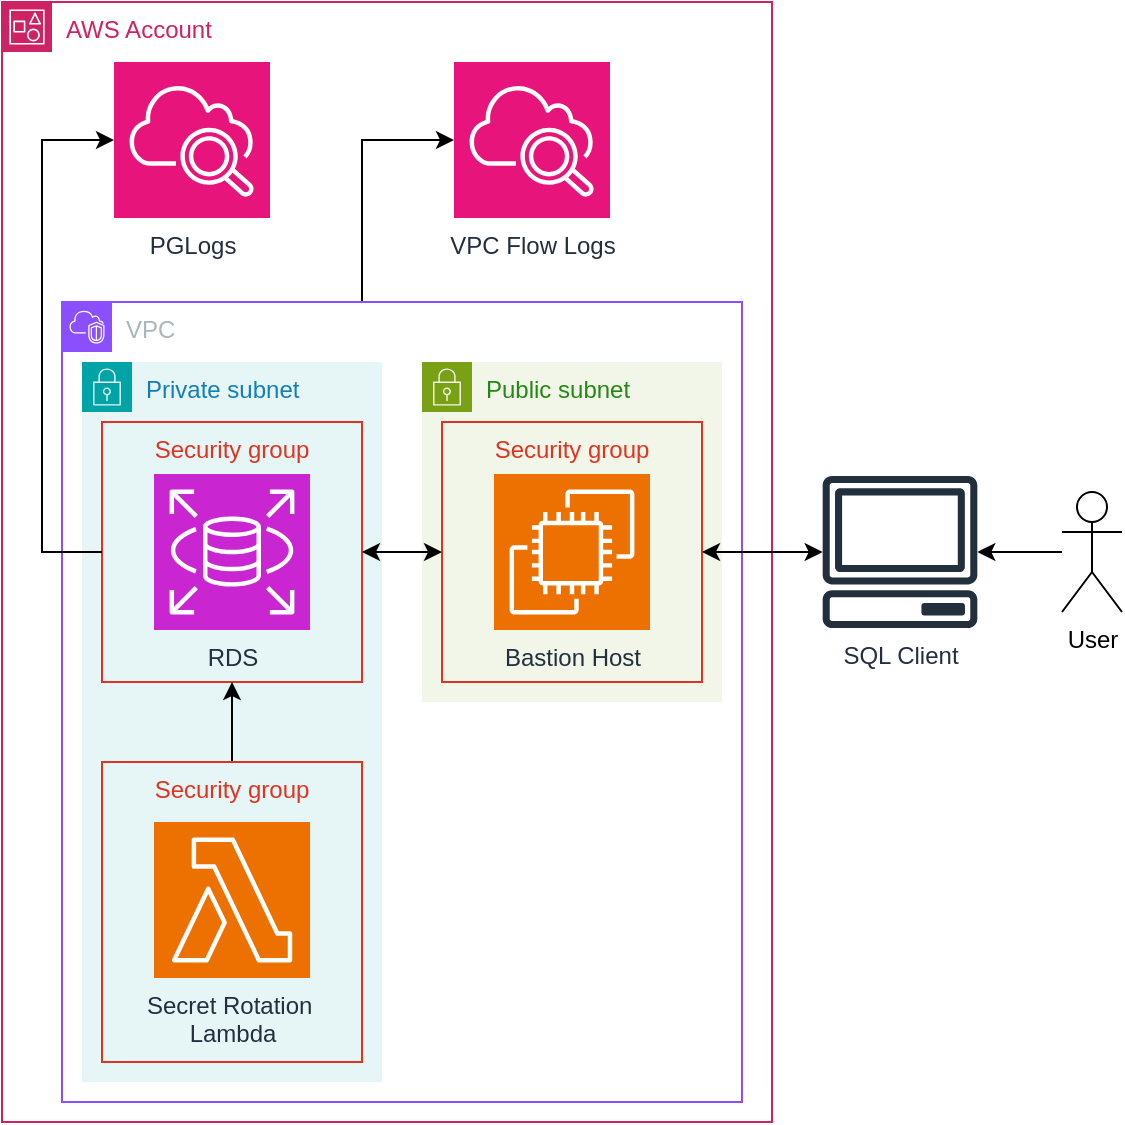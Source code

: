 <mxfile version="24.6.4" type="device">
  <diagram name="Page-1" id="5w7pE6e7P3Jpi4yHS1Fw">
    <mxGraphModel dx="1010" dy="647" grid="1" gridSize="10" guides="1" tooltips="1" connect="1" arrows="1" fold="1" page="1" pageScale="1" pageWidth="850" pageHeight="1100" math="0" shadow="0">
      <root>
        <mxCell id="0" />
        <mxCell id="1" parent="0" />
        <mxCell id="rDWo46AAwwMIu8RIhDYh-1" value="AWS Account" style="points=[[0,0],[0.25,0],[0.5,0],[0.75,0],[1,0],[1,0.25],[1,0.5],[1,0.75],[1,1],[0.75,1],[0.5,1],[0.25,1],[0,1],[0,0.75],[0,0.5],[0,0.25]];outlineConnect=0;gradientColor=none;html=1;whiteSpace=wrap;fontSize=12;fontStyle=0;container=1;pointerEvents=0;collapsible=0;recursiveResize=0;shape=mxgraph.aws4.group;grIcon=mxgraph.aws4.group_account;strokeColor=#CD2264;fillColor=none;verticalAlign=top;align=left;spacingLeft=30;fontColor=#CD2264;dashed=0;" vertex="1" parent="1">
          <mxGeometry x="40" y="70" width="385" height="560" as="geometry" />
        </mxCell>
        <mxCell id="rDWo46AAwwMIu8RIhDYh-27" style="edgeStyle=orthogonalEdgeStyle;rounded=0;orthogonalLoop=1;jettySize=auto;html=1;" edge="1" parent="rDWo46AAwwMIu8RIhDYh-1" source="rDWo46AAwwMIu8RIhDYh-2" target="rDWo46AAwwMIu8RIhDYh-23">
          <mxGeometry relative="1" as="geometry">
            <Array as="points">
              <mxPoint x="180" y="69" />
            </Array>
          </mxGeometry>
        </mxCell>
        <mxCell id="rDWo46AAwwMIu8RIhDYh-2" value="VPC" style="points=[[0,0],[0.25,0],[0.5,0],[0.75,0],[1,0],[1,0.25],[1,0.5],[1,0.75],[1,1],[0.75,1],[0.5,1],[0.25,1],[0,1],[0,0.75],[0,0.5],[0,0.25]];outlineConnect=0;gradientColor=none;html=1;whiteSpace=wrap;fontSize=12;fontStyle=0;container=1;pointerEvents=0;collapsible=0;recursiveResize=0;shape=mxgraph.aws4.group;grIcon=mxgraph.aws4.group_vpc2;strokeColor=#8C4FFF;fillColor=none;verticalAlign=top;align=left;spacingLeft=30;fontColor=#AAB7B8;dashed=0;" vertex="1" parent="rDWo46AAwwMIu8RIhDYh-1">
          <mxGeometry x="30" y="150" width="340" height="400" as="geometry" />
        </mxCell>
        <mxCell id="rDWo46AAwwMIu8RIhDYh-3" value="Private subnet" style="points=[[0,0],[0.25,0],[0.5,0],[0.75,0],[1,0],[1,0.25],[1,0.5],[1,0.75],[1,1],[0.75,1],[0.5,1],[0.25,1],[0,1],[0,0.75],[0,0.5],[0,0.25]];outlineConnect=0;gradientColor=none;html=1;whiteSpace=wrap;fontSize=12;fontStyle=0;container=1;pointerEvents=0;collapsible=0;recursiveResize=0;shape=mxgraph.aws4.group;grIcon=mxgraph.aws4.group_security_group;grStroke=0;strokeColor=#00A4A6;fillColor=#E6F6F7;verticalAlign=top;align=left;spacingLeft=30;fontColor=#147EBA;dashed=0;" vertex="1" parent="rDWo46AAwwMIu8RIhDYh-2">
          <mxGeometry x="10" y="30" width="150" height="360" as="geometry" />
        </mxCell>
        <mxCell id="rDWo46AAwwMIu8RIhDYh-4" value="RDS" style="sketch=0;points=[[0,0,0],[0.25,0,0],[0.5,0,0],[0.75,0,0],[1,0,0],[0,1,0],[0.25,1,0],[0.5,1,0],[0.75,1,0],[1,1,0],[0,0.25,0],[0,0.5,0],[0,0.75,0],[1,0.25,0],[1,0.5,0],[1,0.75,0]];outlineConnect=0;fontColor=#232F3E;fillColor=#C925D1;strokeColor=#ffffff;dashed=0;verticalLabelPosition=bottom;verticalAlign=top;align=center;html=1;fontSize=12;fontStyle=0;aspect=fixed;shape=mxgraph.aws4.resourceIcon;resIcon=mxgraph.aws4.rds;" vertex="1" parent="rDWo46AAwwMIu8RIhDYh-3">
          <mxGeometry x="36" y="56" width="78" height="78" as="geometry" />
        </mxCell>
        <mxCell id="rDWo46AAwwMIu8RIhDYh-5" value="Security group" style="fillColor=none;strokeColor=#DD3522;verticalAlign=top;fontStyle=0;fontColor=#DD3522;whiteSpace=wrap;html=1;" vertex="1" parent="rDWo46AAwwMIu8RIhDYh-3">
          <mxGeometry x="10" y="30" width="130" height="130" as="geometry" />
        </mxCell>
        <mxCell id="rDWo46AAwwMIu8RIhDYh-13" style="edgeStyle=orthogonalEdgeStyle;rounded=0;orthogonalLoop=1;jettySize=auto;html=1;startArrow=none;startFill=0;" edge="1" parent="rDWo46AAwwMIu8RIhDYh-3" source="rDWo46AAwwMIu8RIhDYh-7" target="rDWo46AAwwMIu8RIhDYh-5">
          <mxGeometry relative="1" as="geometry" />
        </mxCell>
        <mxCell id="rDWo46AAwwMIu8RIhDYh-7" value="Security group" style="fillColor=none;strokeColor=#DD3522;verticalAlign=top;fontStyle=0;fontColor=#DD3522;whiteSpace=wrap;html=1;" vertex="1" parent="rDWo46AAwwMIu8RIhDYh-3">
          <mxGeometry x="10" y="200" width="130" height="150" as="geometry" />
        </mxCell>
        <mxCell id="rDWo46AAwwMIu8RIhDYh-8" value="Secret Rotation&amp;nbsp;&lt;div&gt;Lambda&lt;/div&gt;" style="sketch=0;points=[[0,0,0],[0.25,0,0],[0.5,0,0],[0.75,0,0],[1,0,0],[0,1,0],[0.25,1,0],[0.5,1,0],[0.75,1,0],[1,1,0],[0,0.25,0],[0,0.5,0],[0,0.75,0],[1,0.25,0],[1,0.5,0],[1,0.75,0]];outlineConnect=0;fontColor=#232F3E;fillColor=#ED7100;strokeColor=#ffffff;dashed=0;verticalLabelPosition=bottom;verticalAlign=top;align=center;html=1;fontSize=12;fontStyle=0;aspect=fixed;shape=mxgraph.aws4.resourceIcon;resIcon=mxgraph.aws4.lambda;" vertex="1" parent="rDWo46AAwwMIu8RIhDYh-3">
          <mxGeometry x="36" y="230" width="78" height="78" as="geometry" />
        </mxCell>
        <mxCell id="rDWo46AAwwMIu8RIhDYh-14" value="Public subnet" style="points=[[0,0],[0.25,0],[0.5,0],[0.75,0],[1,0],[1,0.25],[1,0.5],[1,0.75],[1,1],[0.75,1],[0.5,1],[0.25,1],[0,1],[0,0.75],[0,0.5],[0,0.25]];outlineConnect=0;gradientColor=none;html=1;whiteSpace=wrap;fontSize=12;fontStyle=0;container=1;pointerEvents=0;collapsible=0;recursiveResize=0;shape=mxgraph.aws4.group;grIcon=mxgraph.aws4.group_security_group;grStroke=0;strokeColor=#7AA116;fillColor=#F2F6E8;verticalAlign=top;align=left;spacingLeft=30;fontColor=#248814;dashed=0;" vertex="1" parent="rDWo46AAwwMIu8RIhDYh-2">
          <mxGeometry x="180" y="30" width="150" height="170" as="geometry" />
        </mxCell>
        <mxCell id="rDWo46AAwwMIu8RIhDYh-16" value="Security group" style="fillColor=none;strokeColor=#DD3522;verticalAlign=top;fontStyle=0;fontColor=#DD3522;whiteSpace=wrap;html=1;" vertex="1" parent="rDWo46AAwwMIu8RIhDYh-14">
          <mxGeometry x="10" y="30" width="130" height="130" as="geometry" />
        </mxCell>
        <mxCell id="rDWo46AAwwMIu8RIhDYh-17" value="Bastion Host" style="sketch=0;points=[[0,0,0],[0.25,0,0],[0.5,0,0],[0.75,0,0],[1,0,0],[0,1,0],[0.25,1,0],[0.5,1,0],[0.75,1,0],[1,1,0],[0,0.25,0],[0,0.5,0],[0,0.75,0],[1,0.25,0],[1,0.5,0],[1,0.75,0]];outlineConnect=0;fontColor=#232F3E;fillColor=#ED7100;strokeColor=#ffffff;dashed=0;verticalLabelPosition=bottom;verticalAlign=top;align=center;html=1;fontSize=12;fontStyle=0;aspect=fixed;shape=mxgraph.aws4.resourceIcon;resIcon=mxgraph.aws4.ec2;" vertex="1" parent="rDWo46AAwwMIu8RIhDYh-14">
          <mxGeometry x="36" y="56" width="78" height="78" as="geometry" />
        </mxCell>
        <mxCell id="rDWo46AAwwMIu8RIhDYh-18" style="edgeStyle=orthogonalEdgeStyle;rounded=0;orthogonalLoop=1;jettySize=auto;html=1;entryX=1;entryY=0.5;entryDx=0;entryDy=0;startArrow=classic;startFill=1;" edge="1" parent="rDWo46AAwwMIu8RIhDYh-2" source="rDWo46AAwwMIu8RIhDYh-16" target="rDWo46AAwwMIu8RIhDYh-5">
          <mxGeometry relative="1" as="geometry" />
        </mxCell>
        <mxCell id="rDWo46AAwwMIu8RIhDYh-23" value="VPC Flow Logs" style="sketch=0;points=[[0,0,0],[0.25,0,0],[0.5,0,0],[0.75,0,0],[1,0,0],[0,1,0],[0.25,1,0],[0.5,1,0],[0.75,1,0],[1,1,0],[0,0.25,0],[0,0.5,0],[0,0.75,0],[1,0.25,0],[1,0.5,0],[1,0.75,0]];points=[[0,0,0],[0.25,0,0],[0.5,0,0],[0.75,0,0],[1,0,0],[0,1,0],[0.25,1,0],[0.5,1,0],[0.75,1,0],[1,1,0],[0,0.25,0],[0,0.5,0],[0,0.75,0],[1,0.25,0],[1,0.5,0],[1,0.75,0]];outlineConnect=0;fontColor=#232F3E;fillColor=#E7157B;strokeColor=#ffffff;dashed=0;verticalLabelPosition=bottom;verticalAlign=top;align=center;html=1;fontSize=12;fontStyle=0;aspect=fixed;shape=mxgraph.aws4.resourceIcon;resIcon=mxgraph.aws4.cloudwatch_2;" vertex="1" parent="rDWo46AAwwMIu8RIhDYh-1">
          <mxGeometry x="226" y="30" width="78" height="78" as="geometry" />
        </mxCell>
        <mxCell id="rDWo46AAwwMIu8RIhDYh-25" value="PGLogs" style="sketch=0;points=[[0,0,0],[0.25,0,0],[0.5,0,0],[0.75,0,0],[1,0,0],[0,1,0],[0.25,1,0],[0.5,1,0],[0.75,1,0],[1,1,0],[0,0.25,0],[0,0.5,0],[0,0.75,0],[1,0.25,0],[1,0.5,0],[1,0.75,0]];points=[[0,0,0],[0.25,0,0],[0.5,0,0],[0.75,0,0],[1,0,0],[0,1,0],[0.25,1,0],[0.5,1,0],[0.75,1,0],[1,1,0],[0,0.25,0],[0,0.5,0],[0,0.75,0],[1,0.25,0],[1,0.5,0],[1,0.75,0]];outlineConnect=0;fontColor=#232F3E;fillColor=#E7157B;strokeColor=#ffffff;dashed=0;verticalLabelPosition=bottom;verticalAlign=top;align=center;html=1;fontSize=12;fontStyle=0;aspect=fixed;shape=mxgraph.aws4.resourceIcon;resIcon=mxgraph.aws4.cloudwatch_2;" vertex="1" parent="rDWo46AAwwMIu8RIhDYh-1">
          <mxGeometry x="56" y="30" width="78" height="78" as="geometry" />
        </mxCell>
        <mxCell id="rDWo46AAwwMIu8RIhDYh-32" style="edgeStyle=orthogonalEdgeStyle;rounded=0;orthogonalLoop=1;jettySize=auto;html=1;entryX=0;entryY=0.5;entryDx=0;entryDy=0;entryPerimeter=0;" edge="1" parent="rDWo46AAwwMIu8RIhDYh-1" source="rDWo46AAwwMIu8RIhDYh-5" target="rDWo46AAwwMIu8RIhDYh-25">
          <mxGeometry relative="1" as="geometry">
            <Array as="points">
              <mxPoint x="20" y="275" />
              <mxPoint x="20" y="69" />
            </Array>
          </mxGeometry>
        </mxCell>
        <mxCell id="rDWo46AAwwMIu8RIhDYh-22" style="edgeStyle=orthogonalEdgeStyle;rounded=0;orthogonalLoop=1;jettySize=auto;html=1;" edge="1" parent="1" source="rDWo46AAwwMIu8RIhDYh-19" target="rDWo46AAwwMIu8RIhDYh-20">
          <mxGeometry relative="1" as="geometry" />
        </mxCell>
        <mxCell id="rDWo46AAwwMIu8RIhDYh-19" value="User" style="shape=umlActor;verticalLabelPosition=bottom;verticalAlign=top;html=1;outlineConnect=0;" vertex="1" parent="1">
          <mxGeometry x="570" y="315" width="30" height="60" as="geometry" />
        </mxCell>
        <mxCell id="rDWo46AAwwMIu8RIhDYh-21" style="edgeStyle=orthogonalEdgeStyle;rounded=0;orthogonalLoop=1;jettySize=auto;html=1;entryX=1;entryY=0.5;entryDx=0;entryDy=0;startArrow=classic;startFill=1;" edge="1" parent="1" source="rDWo46AAwwMIu8RIhDYh-20" target="rDWo46AAwwMIu8RIhDYh-16">
          <mxGeometry relative="1" as="geometry" />
        </mxCell>
        <mxCell id="rDWo46AAwwMIu8RIhDYh-20" value="SQL Client" style="sketch=0;outlineConnect=0;fontColor=#232F3E;gradientColor=none;fillColor=#232F3D;strokeColor=none;dashed=0;verticalLabelPosition=bottom;verticalAlign=top;align=center;html=1;fontSize=12;fontStyle=0;aspect=fixed;pointerEvents=1;shape=mxgraph.aws4.client;" vertex="1" parent="1">
          <mxGeometry x="450" y="307" width="78" height="76" as="geometry" />
        </mxCell>
      </root>
    </mxGraphModel>
  </diagram>
</mxfile>
